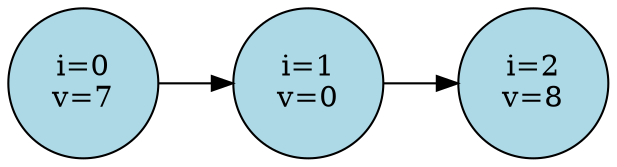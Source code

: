 digraph {
graph [
  rankdir=LR
];
node [
  style=filled,
  fillcolor=lightblue,
  shape=circle,
  fixedsize=true,
  width=1
];
edge [
  arrowsize=1,
  color=black
];

4301291728 [
  label="i=0\nv=7"
];
4301291760 [
  label="i=1\nv=0"
];
4301291792 [
  label="i=2\nv=8"
];
4301291728 -> 4301291760 [

];
4301291760 -> 4301291792 [

];
}